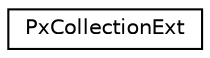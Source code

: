 digraph "Graphical Class Hierarchy"
{
  edge [fontname="Helvetica",fontsize="10",labelfontname="Helvetica",labelfontsize="10"];
  node [fontname="Helvetica",fontsize="10",shape=record];
  rankdir="LR";
  Node0 [label="PxCollectionExt",height=0.2,width=0.4,color="black", fillcolor="white", style="filled",URL="$classPxCollectionExt.html"];
}
